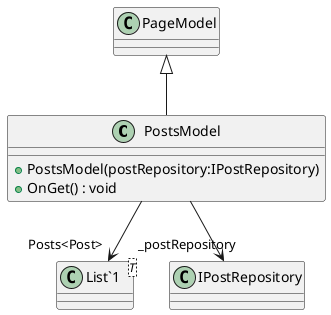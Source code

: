 @startuml
class PostsModel {
    + PostsModel(postRepository:IPostRepository)
    + OnGet() : void
}
class "List`1"<T> {
}
PageModel <|-- PostsModel
PostsModel --> "_postRepository" IPostRepository
PostsModel --> "Posts<Post>" "List`1"
@enduml
